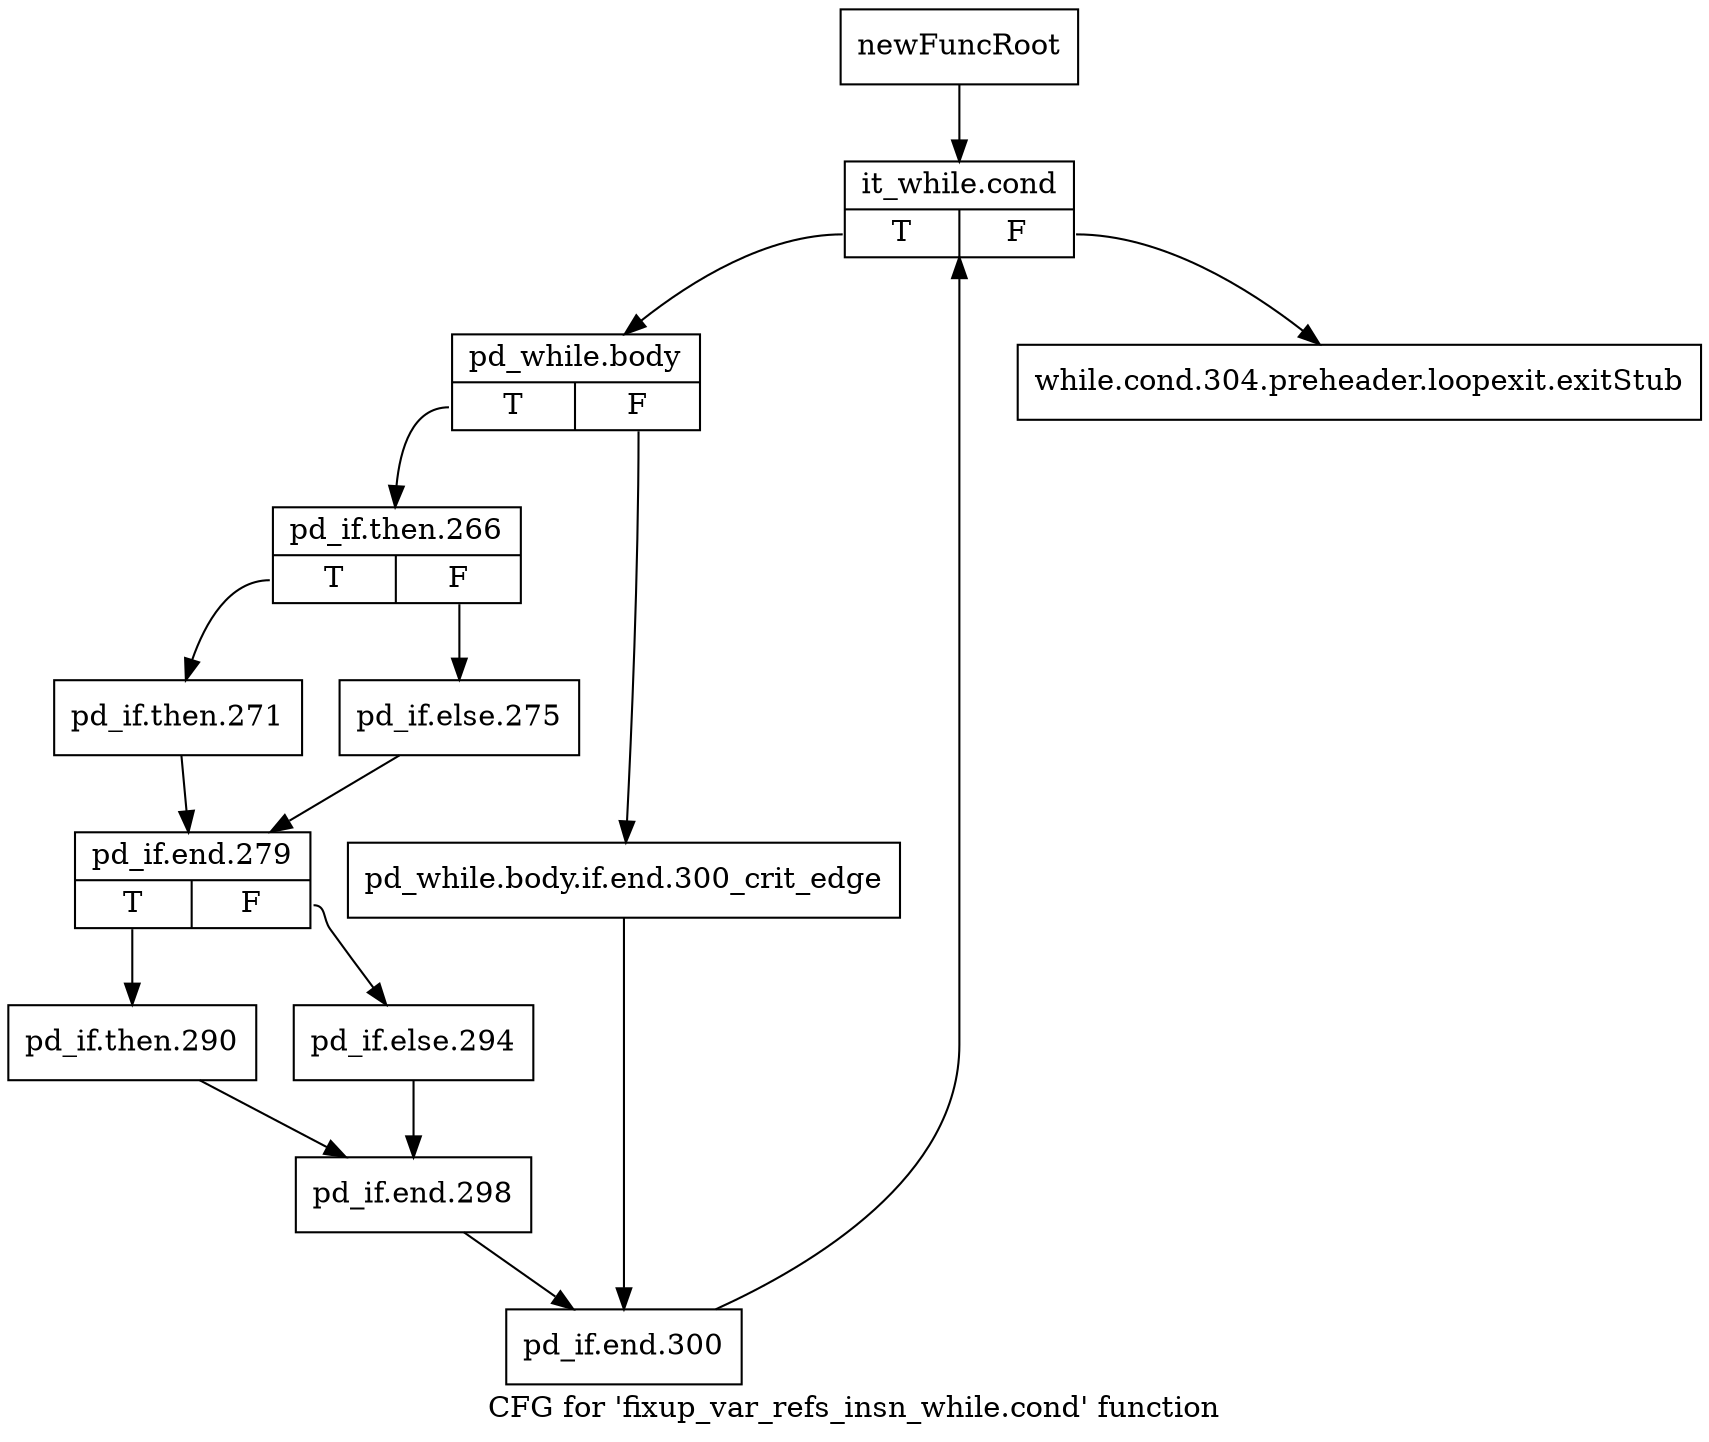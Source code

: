 digraph "CFG for 'fixup_var_refs_insn_while.cond' function" {
	label="CFG for 'fixup_var_refs_insn_while.cond' function";

	Node0xb0ded70 [shape=record,label="{newFuncRoot}"];
	Node0xb0ded70 -> Node0xb0df270;
	Node0xb0df220 [shape=record,label="{while.cond.304.preheader.loopexit.exitStub}"];
	Node0xb0df270 [shape=record,label="{it_while.cond|{<s0>T|<s1>F}}"];
	Node0xb0df270:s0 -> Node0xb0df2c0;
	Node0xb0df270:s1 -> Node0xb0df220;
	Node0xb0df2c0 [shape=record,label="{pd_while.body|{<s0>T|<s1>F}}"];
	Node0xb0df2c0:s0 -> Node0xb0df360;
	Node0xb0df2c0:s1 -> Node0xb0df310;
	Node0xb0df310 [shape=record,label="{pd_while.body.if.end.300_crit_edge}"];
	Node0xb0df310 -> Node0xb0df590;
	Node0xb0df360 [shape=record,label="{pd_if.then.266|{<s0>T|<s1>F}}"];
	Node0xb0df360:s0 -> Node0xb0df400;
	Node0xb0df360:s1 -> Node0xb0df3b0;
	Node0xb0df3b0 [shape=record,label="{pd_if.else.275}"];
	Node0xb0df3b0 -> Node0xb0df450;
	Node0xb0df400 [shape=record,label="{pd_if.then.271}"];
	Node0xb0df400 -> Node0xb0df450;
	Node0xb0df450 [shape=record,label="{pd_if.end.279|{<s0>T|<s1>F}}"];
	Node0xb0df450:s0 -> Node0xb0df4f0;
	Node0xb0df450:s1 -> Node0xb0df4a0;
	Node0xb0df4a0 [shape=record,label="{pd_if.else.294}"];
	Node0xb0df4a0 -> Node0xb0df540;
	Node0xb0df4f0 [shape=record,label="{pd_if.then.290}"];
	Node0xb0df4f0 -> Node0xb0df540;
	Node0xb0df540 [shape=record,label="{pd_if.end.298}"];
	Node0xb0df540 -> Node0xb0df590;
	Node0xb0df590 [shape=record,label="{pd_if.end.300}"];
	Node0xb0df590 -> Node0xb0df270;
}
